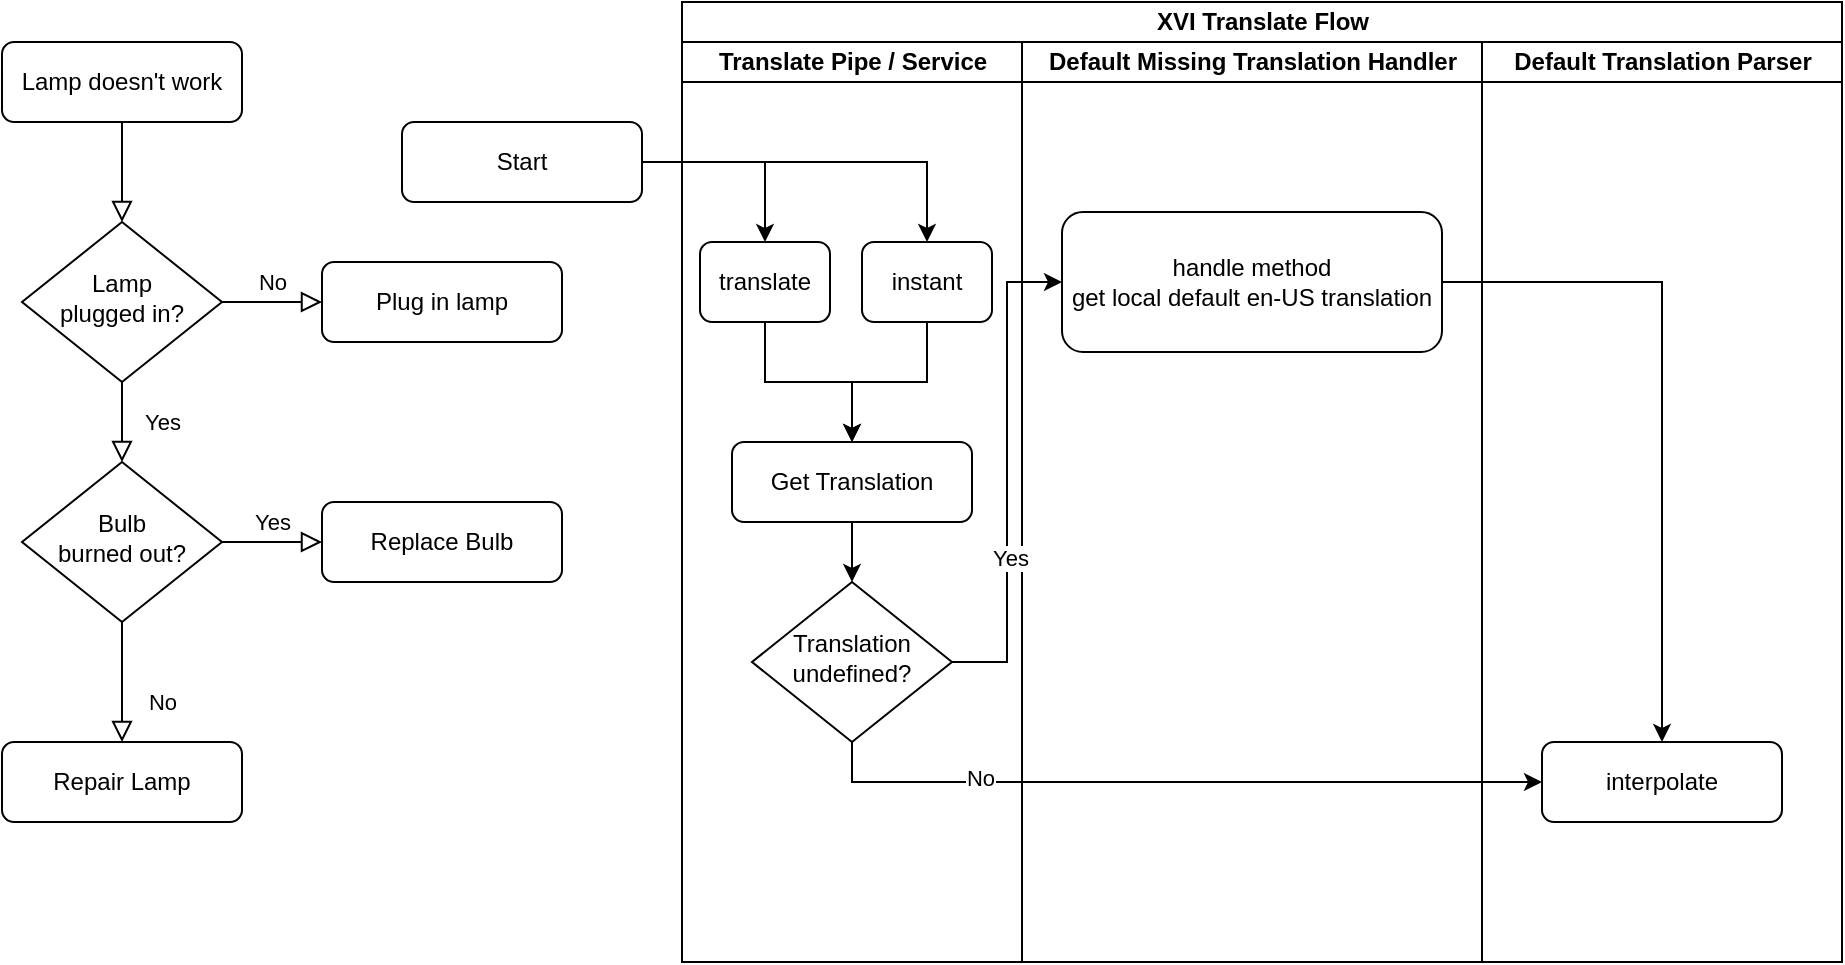 <mxfile version="28.0.4">
  <diagram id="C5RBs43oDa-KdzZeNtuy" name="Page-1">
    <mxGraphModel dx="705" dy="403" grid="1" gridSize="10" guides="1" tooltips="1" connect="1" arrows="1" fold="1" page="1" pageScale="1" pageWidth="827" pageHeight="1169" math="0" shadow="0">
      <root>
        <mxCell id="WIyWlLk6GJQsqaUBKTNV-0" />
        <mxCell id="WIyWlLk6GJQsqaUBKTNV-1" parent="WIyWlLk6GJQsqaUBKTNV-0" />
        <mxCell id="WIyWlLk6GJQsqaUBKTNV-2" value="" style="rounded=0;html=1;jettySize=auto;orthogonalLoop=1;fontSize=11;endArrow=block;endFill=0;endSize=8;strokeWidth=1;shadow=0;labelBackgroundColor=none;edgeStyle=orthogonalEdgeStyle;" parent="WIyWlLk6GJQsqaUBKTNV-1" source="WIyWlLk6GJQsqaUBKTNV-3" target="WIyWlLk6GJQsqaUBKTNV-6" edge="1">
          <mxGeometry relative="1" as="geometry" />
        </mxCell>
        <mxCell id="WIyWlLk6GJQsqaUBKTNV-3" value="Lamp doesn&#39;t work" style="rounded=1;whiteSpace=wrap;html=1;fontSize=12;glass=0;strokeWidth=1;shadow=0;" parent="WIyWlLk6GJQsqaUBKTNV-1" vertex="1">
          <mxGeometry y="80" width="120" height="40" as="geometry" />
        </mxCell>
        <mxCell id="WIyWlLk6GJQsqaUBKTNV-4" value="Yes" style="rounded=0;html=1;jettySize=auto;orthogonalLoop=1;fontSize=11;endArrow=block;endFill=0;endSize=8;strokeWidth=1;shadow=0;labelBackgroundColor=none;edgeStyle=orthogonalEdgeStyle;" parent="WIyWlLk6GJQsqaUBKTNV-1" source="WIyWlLk6GJQsqaUBKTNV-6" target="WIyWlLk6GJQsqaUBKTNV-10" edge="1">
          <mxGeometry y="20" relative="1" as="geometry">
            <mxPoint as="offset" />
          </mxGeometry>
        </mxCell>
        <mxCell id="WIyWlLk6GJQsqaUBKTNV-5" value="No" style="edgeStyle=orthogonalEdgeStyle;rounded=0;html=1;jettySize=auto;orthogonalLoop=1;fontSize=11;endArrow=block;endFill=0;endSize=8;strokeWidth=1;shadow=0;labelBackgroundColor=none;" parent="WIyWlLk6GJQsqaUBKTNV-1" source="WIyWlLk6GJQsqaUBKTNV-6" target="WIyWlLk6GJQsqaUBKTNV-7" edge="1">
          <mxGeometry y="10" relative="1" as="geometry">
            <mxPoint as="offset" />
          </mxGeometry>
        </mxCell>
        <mxCell id="WIyWlLk6GJQsqaUBKTNV-6" value="Lamp&lt;br&gt;plugged in?" style="rhombus;whiteSpace=wrap;html=1;shadow=0;fontFamily=Helvetica;fontSize=12;align=center;strokeWidth=1;spacing=6;spacingTop=-4;" parent="WIyWlLk6GJQsqaUBKTNV-1" vertex="1">
          <mxGeometry x="10" y="170" width="100" height="80" as="geometry" />
        </mxCell>
        <mxCell id="WIyWlLk6GJQsqaUBKTNV-7" value="Plug in lamp" style="rounded=1;whiteSpace=wrap;html=1;fontSize=12;glass=0;strokeWidth=1;shadow=0;" parent="WIyWlLk6GJQsqaUBKTNV-1" vertex="1">
          <mxGeometry x="160" y="190" width="120" height="40" as="geometry" />
        </mxCell>
        <mxCell id="WIyWlLk6GJQsqaUBKTNV-8" value="No" style="rounded=0;html=1;jettySize=auto;orthogonalLoop=1;fontSize=11;endArrow=block;endFill=0;endSize=8;strokeWidth=1;shadow=0;labelBackgroundColor=none;edgeStyle=orthogonalEdgeStyle;" parent="WIyWlLk6GJQsqaUBKTNV-1" source="WIyWlLk6GJQsqaUBKTNV-10" target="WIyWlLk6GJQsqaUBKTNV-11" edge="1">
          <mxGeometry x="0.333" y="20" relative="1" as="geometry">
            <mxPoint as="offset" />
          </mxGeometry>
        </mxCell>
        <mxCell id="WIyWlLk6GJQsqaUBKTNV-9" value="Yes" style="edgeStyle=orthogonalEdgeStyle;rounded=0;html=1;jettySize=auto;orthogonalLoop=1;fontSize=11;endArrow=block;endFill=0;endSize=8;strokeWidth=1;shadow=0;labelBackgroundColor=none;" parent="WIyWlLk6GJQsqaUBKTNV-1" source="WIyWlLk6GJQsqaUBKTNV-10" target="WIyWlLk6GJQsqaUBKTNV-12" edge="1">
          <mxGeometry y="10" relative="1" as="geometry">
            <mxPoint as="offset" />
          </mxGeometry>
        </mxCell>
        <mxCell id="WIyWlLk6GJQsqaUBKTNV-10" value="Bulb&lt;br&gt;burned out?" style="rhombus;whiteSpace=wrap;html=1;shadow=0;fontFamily=Helvetica;fontSize=12;align=center;strokeWidth=1;spacing=6;spacingTop=-4;" parent="WIyWlLk6GJQsqaUBKTNV-1" vertex="1">
          <mxGeometry x="10" y="290" width="100" height="80" as="geometry" />
        </mxCell>
        <mxCell id="WIyWlLk6GJQsqaUBKTNV-11" value="Repair Lamp" style="rounded=1;whiteSpace=wrap;html=1;fontSize=12;glass=0;strokeWidth=1;shadow=0;" parent="WIyWlLk6GJQsqaUBKTNV-1" vertex="1">
          <mxGeometry y="430" width="120" height="40" as="geometry" />
        </mxCell>
        <mxCell id="WIyWlLk6GJQsqaUBKTNV-12" value="Replace Bulb" style="rounded=1;whiteSpace=wrap;html=1;fontSize=12;glass=0;strokeWidth=1;shadow=0;" parent="WIyWlLk6GJQsqaUBKTNV-1" vertex="1">
          <mxGeometry x="160" y="310" width="120" height="40" as="geometry" />
        </mxCell>
        <mxCell id="BL6Vwje-RZ1VT4TPuW7h-0" value="XVI Translate Flow" style="swimlane;childLayout=stackLayout;resizeParent=1;resizeParentMax=0;startSize=20;html=1;" vertex="1" parent="WIyWlLk6GJQsqaUBKTNV-1">
          <mxGeometry x="340.0" y="60" width="580" height="480" as="geometry" />
        </mxCell>
        <mxCell id="BL6Vwje-RZ1VT4TPuW7h-1" value="Translate Pipe / Service" style="swimlane;startSize=20;html=1;" vertex="1" parent="BL6Vwje-RZ1VT4TPuW7h-0">
          <mxGeometry y="20" width="170" height="460" as="geometry" />
        </mxCell>
        <mxCell id="BL6Vwje-RZ1VT4TPuW7h-12" style="edgeStyle=orthogonalEdgeStyle;rounded=0;orthogonalLoop=1;jettySize=auto;html=1;exitX=0.5;exitY=1;exitDx=0;exitDy=0;entryX=0.5;entryY=0;entryDx=0;entryDy=0;" edge="1" parent="BL6Vwje-RZ1VT4TPuW7h-1" source="BL6Vwje-RZ1VT4TPuW7h-5" target="BL6Vwje-RZ1VT4TPuW7h-11">
          <mxGeometry relative="1" as="geometry" />
        </mxCell>
        <mxCell id="BL6Vwje-RZ1VT4TPuW7h-5" value="translate" style="rounded=1;whiteSpace=wrap;html=1;fontSize=12;glass=0;strokeWidth=1;shadow=0;" vertex="1" parent="BL6Vwje-RZ1VT4TPuW7h-1">
          <mxGeometry x="9" y="100" width="65" height="40" as="geometry" />
        </mxCell>
        <mxCell id="BL6Vwje-RZ1VT4TPuW7h-13" style="edgeStyle=orthogonalEdgeStyle;rounded=0;orthogonalLoop=1;jettySize=auto;html=1;exitX=0.5;exitY=1;exitDx=0;exitDy=0;entryX=0.5;entryY=0;entryDx=0;entryDy=0;" edge="1" parent="BL6Vwje-RZ1VT4TPuW7h-1" source="BL6Vwje-RZ1VT4TPuW7h-6" target="BL6Vwje-RZ1VT4TPuW7h-11">
          <mxGeometry relative="1" as="geometry">
            <mxPoint x="160.0" y="180" as="targetPoint" />
          </mxGeometry>
        </mxCell>
        <mxCell id="BL6Vwje-RZ1VT4TPuW7h-6" value="instant" style="rounded=1;whiteSpace=wrap;html=1;fontSize=12;glass=0;strokeWidth=1;shadow=0;" vertex="1" parent="BL6Vwje-RZ1VT4TPuW7h-1">
          <mxGeometry x="90.0" y="100" width="65" height="40" as="geometry" />
        </mxCell>
        <mxCell id="BL6Vwje-RZ1VT4TPuW7h-15" style="edgeStyle=orthogonalEdgeStyle;rounded=0;orthogonalLoop=1;jettySize=auto;html=1;exitX=0.5;exitY=1;exitDx=0;exitDy=0;" edge="1" parent="BL6Vwje-RZ1VT4TPuW7h-1" source="BL6Vwje-RZ1VT4TPuW7h-11" target="BL6Vwje-RZ1VT4TPuW7h-14">
          <mxGeometry relative="1" as="geometry" />
        </mxCell>
        <mxCell id="BL6Vwje-RZ1VT4TPuW7h-11" value="Get Translation" style="rounded=1;whiteSpace=wrap;html=1;fontSize=12;glass=0;strokeWidth=1;shadow=0;" vertex="1" parent="BL6Vwje-RZ1VT4TPuW7h-1">
          <mxGeometry x="25.0" y="200" width="120" height="40" as="geometry" />
        </mxCell>
        <mxCell id="BL6Vwje-RZ1VT4TPuW7h-14" value="Translation undefined?" style="rhombus;whiteSpace=wrap;html=1;shadow=0;fontFamily=Helvetica;fontSize=12;align=center;strokeWidth=1;spacing=6;spacingTop=-4;" vertex="1" parent="BL6Vwje-RZ1VT4TPuW7h-1">
          <mxGeometry x="35.0" y="270" width="100" height="80" as="geometry" />
        </mxCell>
        <mxCell id="BL6Vwje-RZ1VT4TPuW7h-10" value="Default Missing Translation Handler" style="swimlane;startSize=20;html=1;" vertex="1" parent="BL6Vwje-RZ1VT4TPuW7h-0">
          <mxGeometry x="170" y="20" width="230" height="460" as="geometry" />
        </mxCell>
        <mxCell id="BL6Vwje-RZ1VT4TPuW7h-16" value="handle method&lt;div&gt;get local default en-US translation&lt;/div&gt;" style="rounded=1;whiteSpace=wrap;html=1;fontSize=12;glass=0;strokeWidth=1;shadow=0;" vertex="1" parent="BL6Vwje-RZ1VT4TPuW7h-10">
          <mxGeometry x="20" y="85" width="190" height="70" as="geometry" />
        </mxCell>
        <mxCell id="BL6Vwje-RZ1VT4TPuW7h-9" value="Default Translation Parser" style="swimlane;startSize=20;html=1;" vertex="1" parent="BL6Vwje-RZ1VT4TPuW7h-0">
          <mxGeometry x="400" y="20" width="180" height="460" as="geometry" />
        </mxCell>
        <mxCell id="BL6Vwje-RZ1VT4TPuW7h-22" value="interpolate" style="rounded=1;whiteSpace=wrap;html=1;fontSize=12;glass=0;strokeWidth=1;shadow=0;" vertex="1" parent="BL6Vwje-RZ1VT4TPuW7h-9">
          <mxGeometry x="30.0" y="350" width="120" height="40" as="geometry" />
        </mxCell>
        <mxCell id="BL6Vwje-RZ1VT4TPuW7h-17" style="edgeStyle=orthogonalEdgeStyle;rounded=0;orthogonalLoop=1;jettySize=auto;html=1;exitX=1;exitY=0.5;exitDx=0;exitDy=0;entryX=0;entryY=0.5;entryDx=0;entryDy=0;" edge="1" parent="BL6Vwje-RZ1VT4TPuW7h-0" source="BL6Vwje-RZ1VT4TPuW7h-14" target="BL6Vwje-RZ1VT4TPuW7h-16">
          <mxGeometry relative="1" as="geometry" />
        </mxCell>
        <mxCell id="BL6Vwje-RZ1VT4TPuW7h-18" value="Yes" style="edgeLabel;html=1;align=center;verticalAlign=middle;resizable=0;points=[];" vertex="1" connectable="0" parent="BL6Vwje-RZ1VT4TPuW7h-17">
          <mxGeometry x="-0.353" y="-1" relative="1" as="geometry">
            <mxPoint as="offset" />
          </mxGeometry>
        </mxCell>
        <mxCell id="BL6Vwje-RZ1VT4TPuW7h-20" style="edgeStyle=orthogonalEdgeStyle;rounded=0;orthogonalLoop=1;jettySize=auto;html=1;exitX=0.5;exitY=1;exitDx=0;exitDy=0;entryX=0;entryY=0.5;entryDx=0;entryDy=0;" edge="1" parent="BL6Vwje-RZ1VT4TPuW7h-0" source="BL6Vwje-RZ1VT4TPuW7h-14" target="BL6Vwje-RZ1VT4TPuW7h-22">
          <mxGeometry relative="1" as="geometry">
            <mxPoint x="430.0" y="390" as="targetPoint" />
            <Array as="points">
              <mxPoint x="85" y="390" />
            </Array>
          </mxGeometry>
        </mxCell>
        <mxCell id="BL6Vwje-RZ1VT4TPuW7h-23" value="No" style="edgeLabel;html=1;align=center;verticalAlign=middle;resizable=0;points=[];" vertex="1" connectable="0" parent="BL6Vwje-RZ1VT4TPuW7h-20">
          <mxGeometry x="-0.541" y="2" relative="1" as="geometry">
            <mxPoint as="offset" />
          </mxGeometry>
        </mxCell>
        <mxCell id="BL6Vwje-RZ1VT4TPuW7h-24" style="edgeStyle=orthogonalEdgeStyle;rounded=0;orthogonalLoop=1;jettySize=auto;html=1;exitX=1;exitY=0.5;exitDx=0;exitDy=0;entryX=0.5;entryY=0;entryDx=0;entryDy=0;" edge="1" parent="BL6Vwje-RZ1VT4TPuW7h-0" source="BL6Vwje-RZ1VT4TPuW7h-16" target="BL6Vwje-RZ1VT4TPuW7h-22">
          <mxGeometry relative="1" as="geometry" />
        </mxCell>
        <mxCell id="BL6Vwje-RZ1VT4TPuW7h-7" style="edgeStyle=orthogonalEdgeStyle;rounded=0;orthogonalLoop=1;jettySize=auto;html=1;exitX=1;exitY=0.5;exitDx=0;exitDy=0;entryX=0.5;entryY=0;entryDx=0;entryDy=0;" edge="1" parent="WIyWlLk6GJQsqaUBKTNV-1" source="BL6Vwje-RZ1VT4TPuW7h-4" target="BL6Vwje-RZ1VT4TPuW7h-5">
          <mxGeometry relative="1" as="geometry" />
        </mxCell>
        <mxCell id="BL6Vwje-RZ1VT4TPuW7h-8" style="edgeStyle=orthogonalEdgeStyle;rounded=0;orthogonalLoop=1;jettySize=auto;html=1;entryX=0.5;entryY=0;entryDx=0;entryDy=0;" edge="1" parent="WIyWlLk6GJQsqaUBKTNV-1" source="BL6Vwje-RZ1VT4TPuW7h-4" target="BL6Vwje-RZ1VT4TPuW7h-6">
          <mxGeometry relative="1" as="geometry" />
        </mxCell>
        <mxCell id="BL6Vwje-RZ1VT4TPuW7h-4" value="Start" style="rounded=1;whiteSpace=wrap;html=1;fontSize=12;glass=0;strokeWidth=1;shadow=0;" vertex="1" parent="WIyWlLk6GJQsqaUBKTNV-1">
          <mxGeometry x="200" y="120" width="120" height="40" as="geometry" />
        </mxCell>
      </root>
    </mxGraphModel>
  </diagram>
</mxfile>
